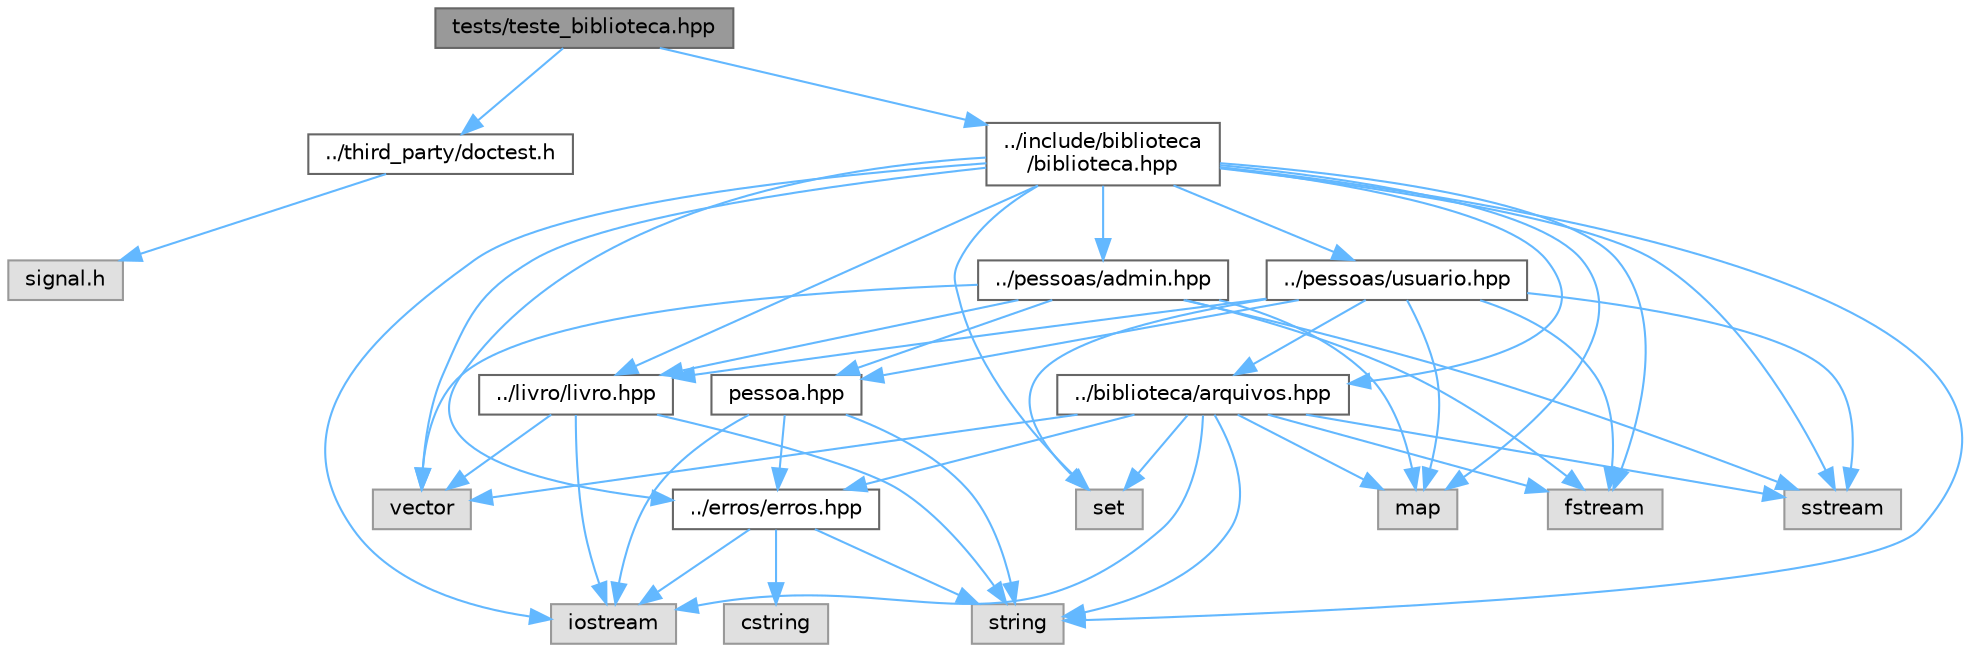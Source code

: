 digraph "tests/teste_biblioteca.hpp"
{
 // LATEX_PDF_SIZE
  bgcolor="transparent";
  edge [fontname=Helvetica,fontsize=10,labelfontname=Helvetica,labelfontsize=10];
  node [fontname=Helvetica,fontsize=10,shape=box,height=0.2,width=0.4];
  Node1 [label="tests/teste_biblioteca.hpp",height=0.2,width=0.4,color="gray40", fillcolor="grey60", style="filled", fontcolor="black",tooltip=" "];
  Node1 -> Node2 [color="steelblue1",style="solid"];
  Node2 [label="../third_party/doctest.h",height=0.2,width=0.4,color="grey40", fillcolor="white", style="filled",URL="$doctest_8h.html",tooltip=" "];
  Node2 -> Node3 [color="steelblue1",style="solid"];
  Node3 [label="signal.h",height=0.2,width=0.4,color="grey60", fillcolor="#E0E0E0", style="filled",tooltip=" "];
  Node1 -> Node4 [color="steelblue1",style="solid"];
  Node4 [label="../include/biblioteca\l/biblioteca.hpp",height=0.2,width=0.4,color="grey40", fillcolor="white", style="filled",URL="$biblioteca_8hpp.html",tooltip="Classe responsável por armazenar os livros existentes, adicionar e remover livros,..."];
  Node4 -> Node5 [color="steelblue1",style="solid"];
  Node5 [label="../livro/livro.hpp",height=0.2,width=0.4,color="grey40", fillcolor="white", style="filled",URL="$livro_8hpp.html",tooltip="Classe do objeto Livro."];
  Node5 -> Node6 [color="steelblue1",style="solid"];
  Node6 [label="iostream",height=0.2,width=0.4,color="grey60", fillcolor="#E0E0E0", style="filled",tooltip=" "];
  Node5 -> Node7 [color="steelblue1",style="solid"];
  Node7 [label="vector",height=0.2,width=0.4,color="grey60", fillcolor="#E0E0E0", style="filled",tooltip=" "];
  Node5 -> Node8 [color="steelblue1",style="solid"];
  Node8 [label="string",height=0.2,width=0.4,color="grey60", fillcolor="#E0E0E0", style="filled",tooltip=" "];
  Node4 -> Node9 [color="steelblue1",style="solid"];
  Node9 [label="../pessoas/usuario.hpp",height=0.2,width=0.4,color="grey40", fillcolor="white", style="filled",URL="$usuario_8hpp.html",tooltip="Classe do usuario."];
  Node9 -> Node10 [color="steelblue1",style="solid"];
  Node10 [label="pessoa.hpp",height=0.2,width=0.4,color="grey40", fillcolor="white", style="filled",URL="$pessoa_8hpp.html",tooltip="Classe mãe de usuario e admin."];
  Node10 -> Node6 [color="steelblue1",style="solid"];
  Node10 -> Node8 [color="steelblue1",style="solid"];
  Node10 -> Node11 [color="steelblue1",style="solid"];
  Node11 [label="../erros/erros.hpp",height=0.2,width=0.4,color="grey40", fillcolor="white", style="filled",URL="$erros_8hpp.html",tooltip="Classes de tratamento de exceções."];
  Node11 -> Node6 [color="steelblue1",style="solid"];
  Node11 -> Node8 [color="steelblue1",style="solid"];
  Node11 -> Node12 [color="steelblue1",style="solid"];
  Node12 [label="cstring",height=0.2,width=0.4,color="grey60", fillcolor="#E0E0E0", style="filled",tooltip=" "];
  Node9 -> Node5 [color="steelblue1",style="solid"];
  Node9 -> Node13 [color="steelblue1",style="solid"];
  Node13 [label="../biblioteca/arquivos.hpp",height=0.2,width=0.4,color="grey40", fillcolor="white", style="filled",URL="$arquivos_8hpp.html",tooltip="Classe assistente para facilitar a manipulação de arquivos."];
  Node13 -> Node6 [color="steelblue1",style="solid"];
  Node13 -> Node8 [color="steelblue1",style="solid"];
  Node13 -> Node7 [color="steelblue1",style="solid"];
  Node13 -> Node14 [color="steelblue1",style="solid"];
  Node14 [label="set",height=0.2,width=0.4,color="grey60", fillcolor="#E0E0E0", style="filled",tooltip=" "];
  Node13 -> Node15 [color="steelblue1",style="solid"];
  Node15 [label="map",height=0.2,width=0.4,color="grey60", fillcolor="#E0E0E0", style="filled",tooltip=" "];
  Node13 -> Node16 [color="steelblue1",style="solid"];
  Node16 [label="fstream",height=0.2,width=0.4,color="grey60", fillcolor="#E0E0E0", style="filled",tooltip=" "];
  Node13 -> Node17 [color="steelblue1",style="solid"];
  Node17 [label="sstream",height=0.2,width=0.4,color="grey60", fillcolor="#E0E0E0", style="filled",tooltip=" "];
  Node13 -> Node11 [color="steelblue1",style="solid"];
  Node9 -> Node14 [color="steelblue1",style="solid"];
  Node9 -> Node16 [color="steelblue1",style="solid"];
  Node9 -> Node15 [color="steelblue1",style="solid"];
  Node9 -> Node17 [color="steelblue1",style="solid"];
  Node4 -> Node18 [color="steelblue1",style="solid"];
  Node18 [label="../pessoas/admin.hpp",height=0.2,width=0.4,color="grey40", fillcolor="white", style="filled",URL="$admin_8hpp.html",tooltip="Classe do administrador."];
  Node18 -> Node10 [color="steelblue1",style="solid"];
  Node18 -> Node5 [color="steelblue1",style="solid"];
  Node18 -> Node15 [color="steelblue1",style="solid"];
  Node18 -> Node16 [color="steelblue1",style="solid"];
  Node18 -> Node7 [color="steelblue1",style="solid"];
  Node18 -> Node17 [color="steelblue1",style="solid"];
  Node4 -> Node11 [color="steelblue1",style="solid"];
  Node4 -> Node13 [color="steelblue1",style="solid"];
  Node4 -> Node6 [color="steelblue1",style="solid"];
  Node4 -> Node7 [color="steelblue1",style="solid"];
  Node4 -> Node14 [color="steelblue1",style="solid"];
  Node4 -> Node15 [color="steelblue1",style="solid"];
  Node4 -> Node16 [color="steelblue1",style="solid"];
  Node4 -> Node8 [color="steelblue1",style="solid"];
  Node4 -> Node17 [color="steelblue1",style="solid"];
}
